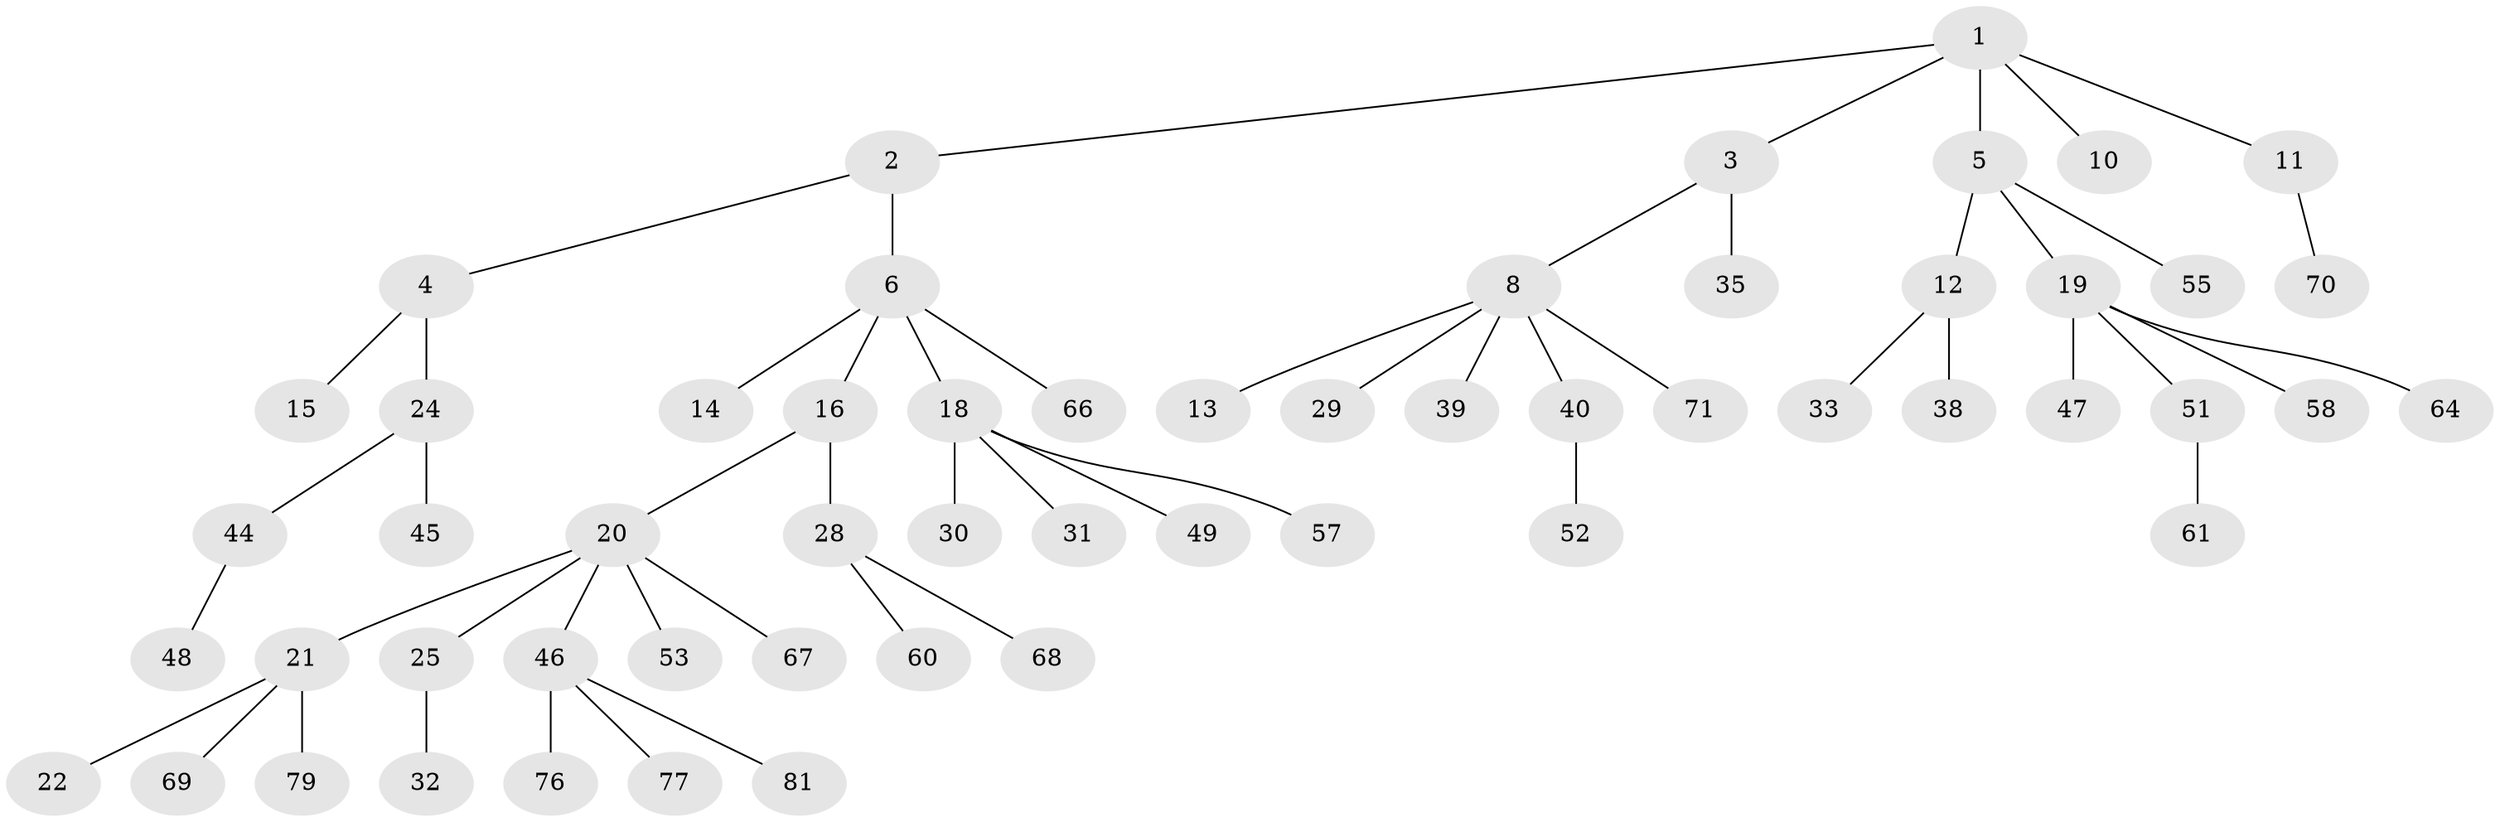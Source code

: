 // Generated by graph-tools (version 1.1) at 2025/52/02/27/25 19:52:12]
// undirected, 56 vertices, 55 edges
graph export_dot {
graph [start="1"]
  node [color=gray90,style=filled];
  1 [super="+7"];
  2 [super="+56"];
  3;
  4;
  5 [super="+17"];
  6 [super="+9"];
  8 [super="+27"];
  10 [super="+34"];
  11;
  12 [super="+26"];
  13 [super="+62"];
  14;
  15 [super="+73"];
  16 [super="+36"];
  18 [super="+37"];
  19 [super="+43"];
  20 [super="+23"];
  21 [super="+65"];
  22;
  24 [super="+50"];
  25 [super="+42"];
  28 [super="+59"];
  29;
  30;
  31;
  32;
  33;
  35 [super="+54"];
  38;
  39;
  40 [super="+41"];
  44 [super="+75"];
  45 [super="+63"];
  46 [super="+72"];
  47;
  48;
  49;
  51 [super="+80"];
  52;
  53;
  55;
  57;
  58;
  60;
  61;
  64;
  66;
  67;
  68 [super="+78"];
  69;
  70 [super="+74"];
  71;
  76;
  77;
  79;
  81;
  1 -- 2;
  1 -- 3;
  1 -- 5;
  1 -- 10;
  1 -- 11;
  2 -- 4;
  2 -- 6;
  3 -- 8;
  3 -- 35;
  4 -- 15;
  4 -- 24;
  5 -- 12;
  5 -- 19;
  5 -- 55;
  6 -- 66;
  6 -- 16;
  6 -- 18;
  6 -- 14;
  8 -- 13;
  8 -- 39;
  8 -- 40;
  8 -- 29;
  8 -- 71;
  11 -- 70;
  12 -- 38;
  12 -- 33;
  16 -- 20;
  16 -- 28;
  18 -- 30;
  18 -- 31;
  18 -- 49;
  18 -- 57;
  19 -- 47;
  19 -- 64;
  19 -- 51;
  19 -- 58;
  20 -- 21;
  20 -- 46;
  20 -- 25;
  20 -- 67;
  20 -- 53;
  21 -- 22;
  21 -- 69;
  21 -- 79;
  24 -- 44;
  24 -- 45;
  25 -- 32;
  28 -- 60;
  28 -- 68;
  40 -- 52;
  44 -- 48;
  46 -- 81;
  46 -- 76;
  46 -- 77;
  51 -- 61;
}
